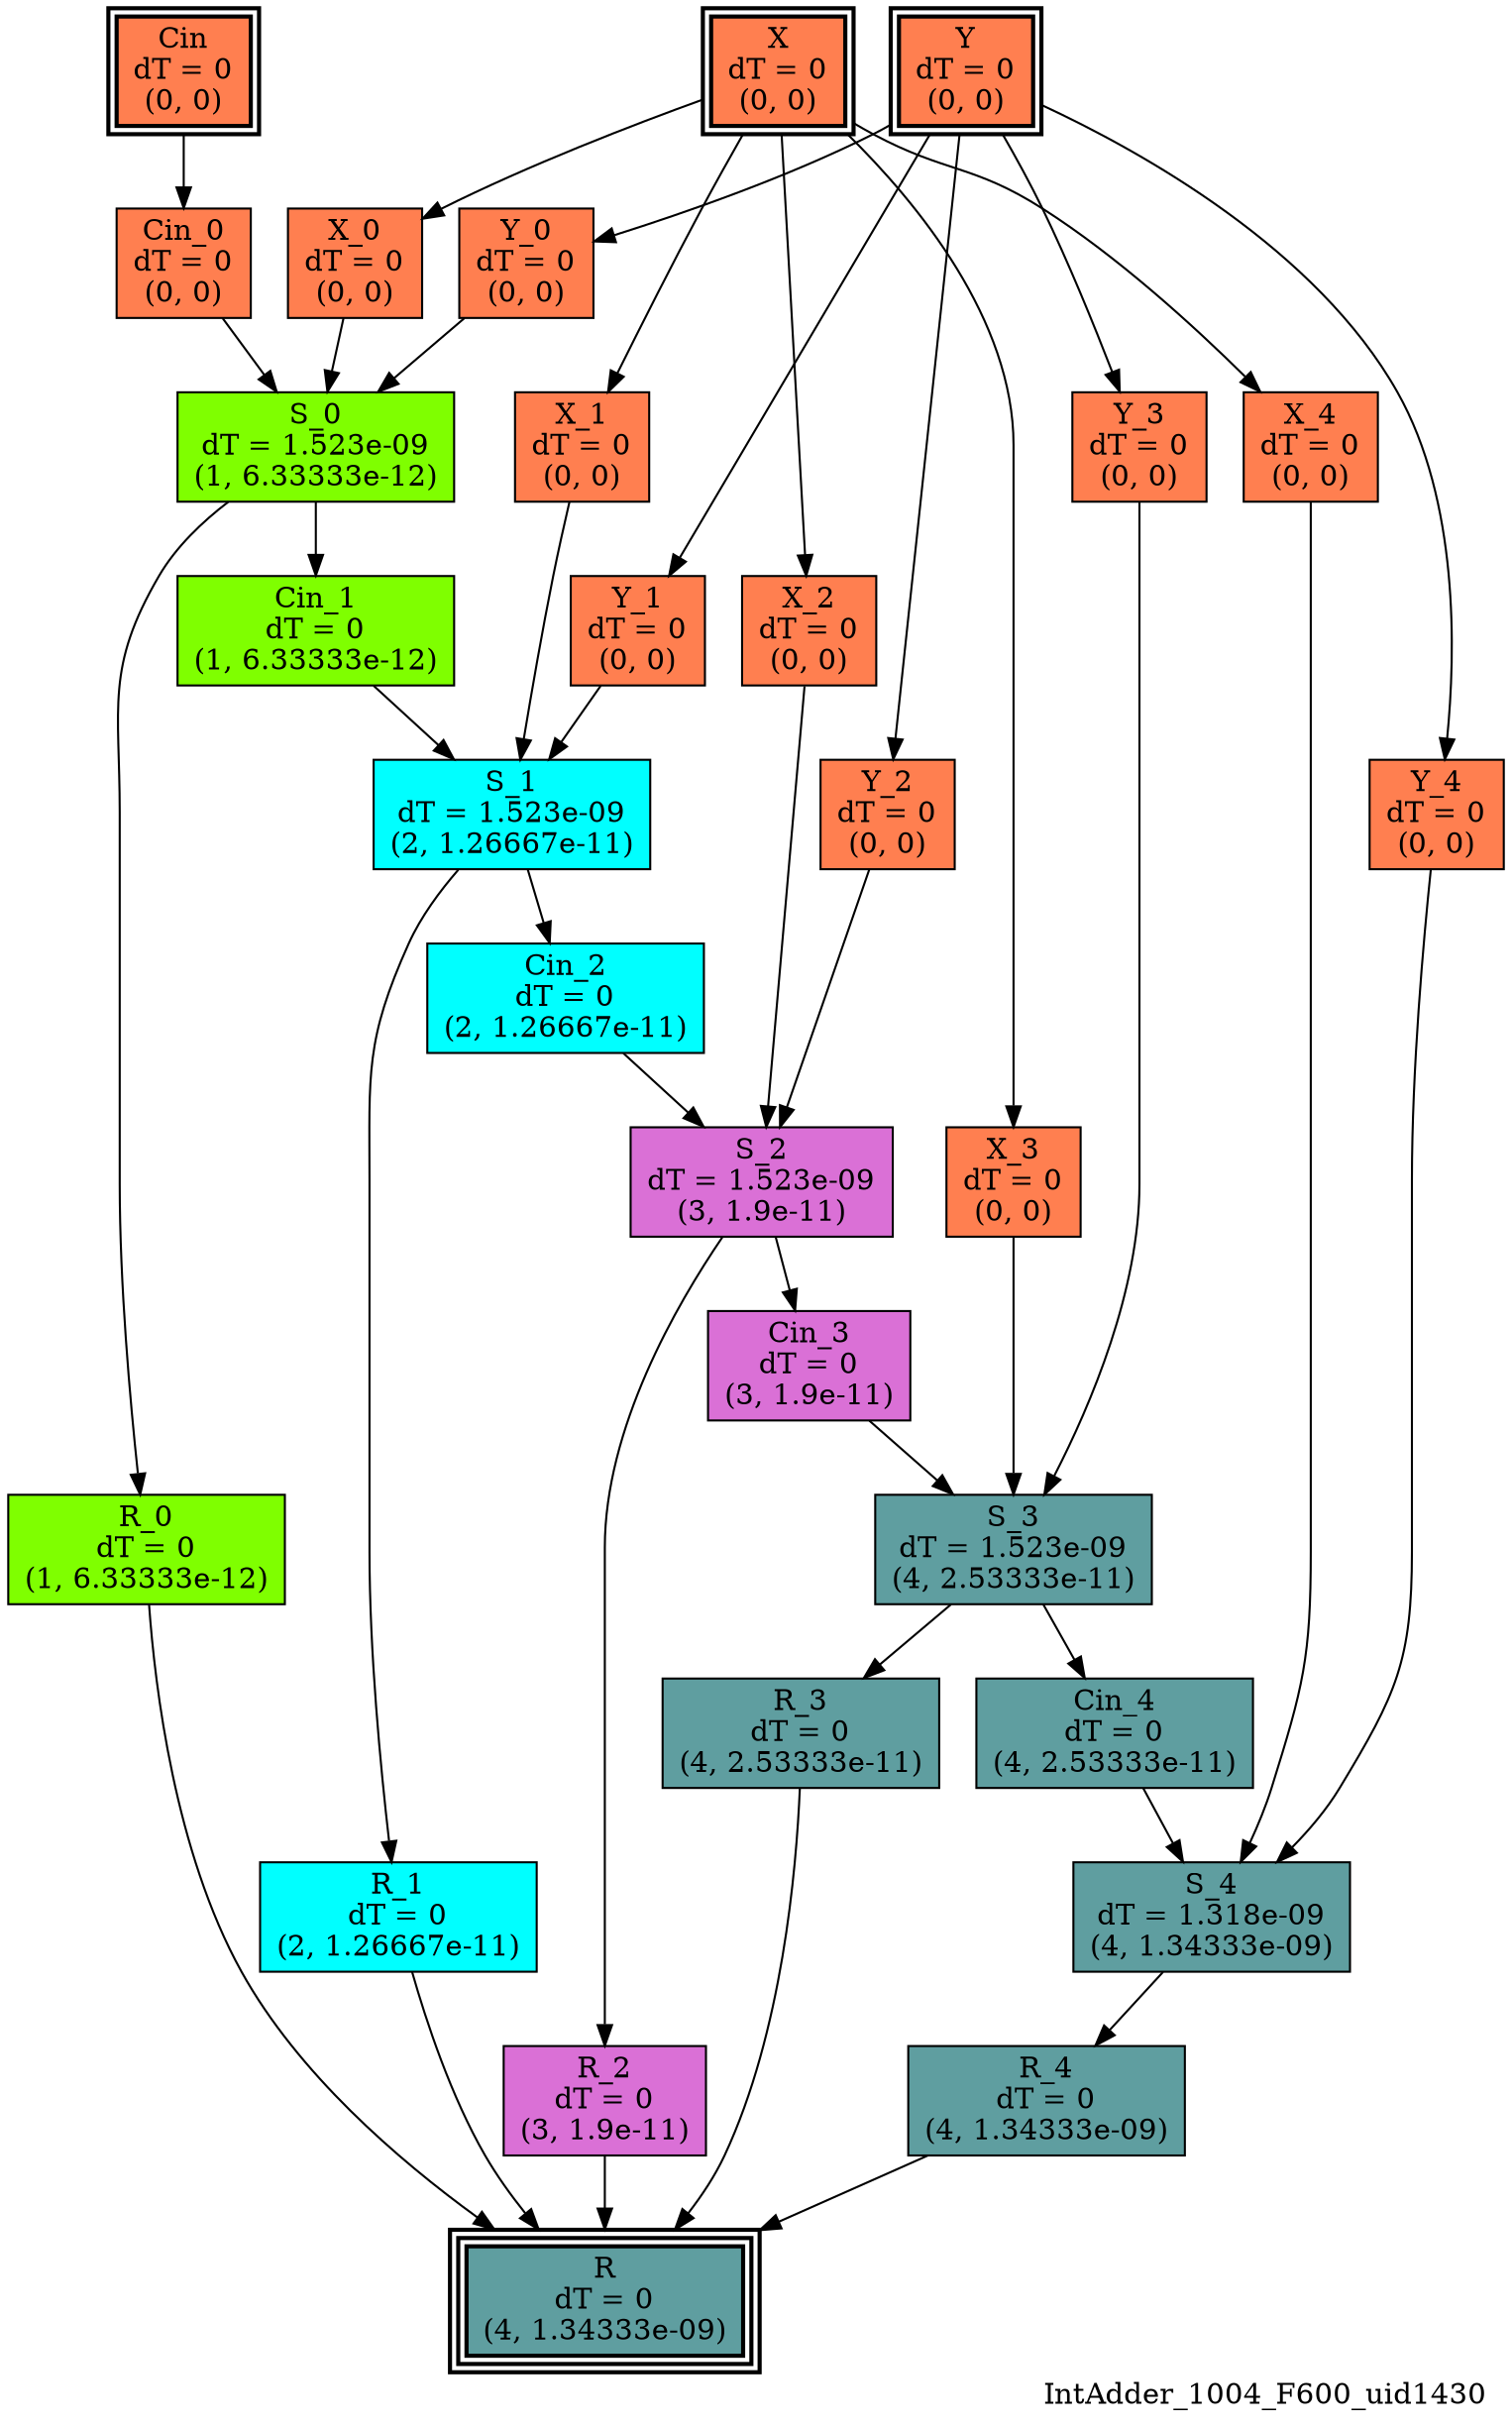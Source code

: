 digraph IntAdder_1004_F600_uid1430
{
	//graph drawing options
	label=IntAdder_1004_F600_uid1430;
	labelloc=bottom;
	labeljust=right;
	ratio=auto;
	nodesep=0.25;
	ranksep=0.5;

	//input/output signals of operator IntAdder_1004_F600_uid1430
	X__IntAdder_1004_F600_uid1430 [ label="X\ndT = 0\n(0, 0)", shape=box, color=black, style="bold, filled", fillcolor=coral, peripheries=2 ];
	Y__IntAdder_1004_F600_uid1430 [ label="Y\ndT = 0\n(0, 0)", shape=box, color=black, style="bold, filled", fillcolor=coral, peripheries=2 ];
	Cin__IntAdder_1004_F600_uid1430 [ label="Cin\ndT = 0\n(0, 0)", shape=box, color=black, style="bold, filled", fillcolor=coral, peripheries=2 ];
	R__IntAdder_1004_F600_uid1430 [ label="R\ndT = 0\n(4, 1.34333e-09)", shape=box, color=black, style="bold, filled", fillcolor=cadetblue, peripheries=3 ];
	{rank=same X__IntAdder_1004_F600_uid1430, Y__IntAdder_1004_F600_uid1430, Cin__IntAdder_1004_F600_uid1430};
	{rank=same R__IntAdder_1004_F600_uid1430};
	//internal signals of operator IntAdder_1004_F600_uid1430
	Cin_0__IntAdder_1004_F600_uid1430 [ label="Cin_0\ndT = 0\n(0, 0)", shape=box, color=black, style=filled, fillcolor=coral, peripheries=1 ];
	X_0__IntAdder_1004_F600_uid1430 [ label="X_0\ndT = 0\n(0, 0)", shape=box, color=black, style=filled, fillcolor=coral, peripheries=1 ];
	Y_0__IntAdder_1004_F600_uid1430 [ label="Y_0\ndT = 0\n(0, 0)", shape=box, color=black, style=filled, fillcolor=coral, peripheries=1 ];
	S_0__IntAdder_1004_F600_uid1430 [ label="S_0\ndT = 1.523e-09\n(1, 6.33333e-12)", shape=box, color=black, style=filled, fillcolor=chartreuse, peripheries=1 ];
	R_0__IntAdder_1004_F600_uid1430 [ label="R_0\ndT = 0\n(1, 6.33333e-12)", shape=box, color=black, style=filled, fillcolor=chartreuse, peripheries=1 ];
	Cin_1__IntAdder_1004_F600_uid1430 [ label="Cin_1\ndT = 0\n(1, 6.33333e-12)", shape=box, color=black, style=filled, fillcolor=chartreuse, peripheries=1 ];
	X_1__IntAdder_1004_F600_uid1430 [ label="X_1\ndT = 0\n(0, 0)", shape=box, color=black, style=filled, fillcolor=coral, peripheries=1 ];
	Y_1__IntAdder_1004_F600_uid1430 [ label="Y_1\ndT = 0\n(0, 0)", shape=box, color=black, style=filled, fillcolor=coral, peripheries=1 ];
	S_1__IntAdder_1004_F600_uid1430 [ label="S_1\ndT = 1.523e-09\n(2, 1.26667e-11)", shape=box, color=black, style=filled, fillcolor=cyan, peripheries=1 ];
	R_1__IntAdder_1004_F600_uid1430 [ label="R_1\ndT = 0\n(2, 1.26667e-11)", shape=box, color=black, style=filled, fillcolor=cyan, peripheries=1 ];
	Cin_2__IntAdder_1004_F600_uid1430 [ label="Cin_2\ndT = 0\n(2, 1.26667e-11)", shape=box, color=black, style=filled, fillcolor=cyan, peripheries=1 ];
	X_2__IntAdder_1004_F600_uid1430 [ label="X_2\ndT = 0\n(0, 0)", shape=box, color=black, style=filled, fillcolor=coral, peripheries=1 ];
	Y_2__IntAdder_1004_F600_uid1430 [ label="Y_2\ndT = 0\n(0, 0)", shape=box, color=black, style=filled, fillcolor=coral, peripheries=1 ];
	S_2__IntAdder_1004_F600_uid1430 [ label="S_2\ndT = 1.523e-09\n(3, 1.9e-11)", shape=box, color=black, style=filled, fillcolor=orchid, peripheries=1 ];
	R_2__IntAdder_1004_F600_uid1430 [ label="R_2\ndT = 0\n(3, 1.9e-11)", shape=box, color=black, style=filled, fillcolor=orchid, peripheries=1 ];
	Cin_3__IntAdder_1004_F600_uid1430 [ label="Cin_3\ndT = 0\n(3, 1.9e-11)", shape=box, color=black, style=filled, fillcolor=orchid, peripheries=1 ];
	X_3__IntAdder_1004_F600_uid1430 [ label="X_3\ndT = 0\n(0, 0)", shape=box, color=black, style=filled, fillcolor=coral, peripheries=1 ];
	Y_3__IntAdder_1004_F600_uid1430 [ label="Y_3\ndT = 0\n(0, 0)", shape=box, color=black, style=filled, fillcolor=coral, peripheries=1 ];
	S_3__IntAdder_1004_F600_uid1430 [ label="S_3\ndT = 1.523e-09\n(4, 2.53333e-11)", shape=box, color=black, style=filled, fillcolor=cadetblue, peripheries=1 ];
	R_3__IntAdder_1004_F600_uid1430 [ label="R_3\ndT = 0\n(4, 2.53333e-11)", shape=box, color=black, style=filled, fillcolor=cadetblue, peripheries=1 ];
	Cin_4__IntAdder_1004_F600_uid1430 [ label="Cin_4\ndT = 0\n(4, 2.53333e-11)", shape=box, color=black, style=filled, fillcolor=cadetblue, peripheries=1 ];
	X_4__IntAdder_1004_F600_uid1430 [ label="X_4\ndT = 0\n(0, 0)", shape=box, color=black, style=filled, fillcolor=coral, peripheries=1 ];
	Y_4__IntAdder_1004_F600_uid1430 [ label="Y_4\ndT = 0\n(0, 0)", shape=box, color=black, style=filled, fillcolor=coral, peripheries=1 ];
	S_4__IntAdder_1004_F600_uid1430 [ label="S_4\ndT = 1.318e-09\n(4, 1.34333e-09)", shape=box, color=black, style=filled, fillcolor=cadetblue, peripheries=1 ];
	R_4__IntAdder_1004_F600_uid1430 [ label="R_4\ndT = 0\n(4, 1.34333e-09)", shape=box, color=black, style=filled, fillcolor=cadetblue, peripheries=1 ];

	//subcomponents of operator IntAdder_1004_F600_uid1430

	//input and internal signal connections of operator IntAdder_1004_F600_uid1430
	X__IntAdder_1004_F600_uid1430 -> X_0__IntAdder_1004_F600_uid1430 [ arrowhead=normal, arrowsize=1.0, arrowtail=normal, color=black, dir=forward  ];
	X__IntAdder_1004_F600_uid1430 -> X_1__IntAdder_1004_F600_uid1430 [ arrowhead=normal, arrowsize=1.0, arrowtail=normal, color=black, dir=forward  ];
	X__IntAdder_1004_F600_uid1430 -> X_2__IntAdder_1004_F600_uid1430 [ arrowhead=normal, arrowsize=1.0, arrowtail=normal, color=black, dir=forward  ];
	X__IntAdder_1004_F600_uid1430 -> X_3__IntAdder_1004_F600_uid1430 [ arrowhead=normal, arrowsize=1.0, arrowtail=normal, color=black, dir=forward  ];
	X__IntAdder_1004_F600_uid1430 -> X_4__IntAdder_1004_F600_uid1430 [ arrowhead=normal, arrowsize=1.0, arrowtail=normal, color=black, dir=forward  ];
	Y__IntAdder_1004_F600_uid1430 -> Y_0__IntAdder_1004_F600_uid1430 [ arrowhead=normal, arrowsize=1.0, arrowtail=normal, color=black, dir=forward  ];
	Y__IntAdder_1004_F600_uid1430 -> Y_1__IntAdder_1004_F600_uid1430 [ arrowhead=normal, arrowsize=1.0, arrowtail=normal, color=black, dir=forward  ];
	Y__IntAdder_1004_F600_uid1430 -> Y_2__IntAdder_1004_F600_uid1430 [ arrowhead=normal, arrowsize=1.0, arrowtail=normal, color=black, dir=forward  ];
	Y__IntAdder_1004_F600_uid1430 -> Y_3__IntAdder_1004_F600_uid1430 [ arrowhead=normal, arrowsize=1.0, arrowtail=normal, color=black, dir=forward  ];
	Y__IntAdder_1004_F600_uid1430 -> Y_4__IntAdder_1004_F600_uid1430 [ arrowhead=normal, arrowsize=1.0, arrowtail=normal, color=black, dir=forward  ];
	Cin__IntAdder_1004_F600_uid1430 -> Cin_0__IntAdder_1004_F600_uid1430 [ arrowhead=normal, arrowsize=1.0, arrowtail=normal, color=black, dir=forward  ];
	Cin_0__IntAdder_1004_F600_uid1430 -> S_0__IntAdder_1004_F600_uid1430 [ arrowhead=normal, arrowsize=1.0, arrowtail=normal, color=black, dir=forward  ];
	X_0__IntAdder_1004_F600_uid1430 -> S_0__IntAdder_1004_F600_uid1430 [ arrowhead=normal, arrowsize=1.0, arrowtail=normal, color=black, dir=forward  ];
	Y_0__IntAdder_1004_F600_uid1430 -> S_0__IntAdder_1004_F600_uid1430 [ arrowhead=normal, arrowsize=1.0, arrowtail=normal, color=black, dir=forward  ];
	S_0__IntAdder_1004_F600_uid1430 -> R_0__IntAdder_1004_F600_uid1430 [ arrowhead=normal, arrowsize=1.0, arrowtail=normal, color=black, dir=forward  ];
	S_0__IntAdder_1004_F600_uid1430 -> Cin_1__IntAdder_1004_F600_uid1430 [ arrowhead=normal, arrowsize=1.0, arrowtail=normal, color=black, dir=forward  ];
	R_0__IntAdder_1004_F600_uid1430 -> R__IntAdder_1004_F600_uid1430 [ arrowhead=normal, arrowsize=1.0, arrowtail=normal, color=black, dir=forward  ];
	Cin_1__IntAdder_1004_F600_uid1430 -> S_1__IntAdder_1004_F600_uid1430 [ arrowhead=normal, arrowsize=1.0, arrowtail=normal, color=black, dir=forward  ];
	X_1__IntAdder_1004_F600_uid1430 -> S_1__IntAdder_1004_F600_uid1430 [ arrowhead=normal, arrowsize=1.0, arrowtail=normal, color=black, dir=forward  ];
	Y_1__IntAdder_1004_F600_uid1430 -> S_1__IntAdder_1004_F600_uid1430 [ arrowhead=normal, arrowsize=1.0, arrowtail=normal, color=black, dir=forward  ];
	S_1__IntAdder_1004_F600_uid1430 -> R_1__IntAdder_1004_F600_uid1430 [ arrowhead=normal, arrowsize=1.0, arrowtail=normal, color=black, dir=forward  ];
	S_1__IntAdder_1004_F600_uid1430 -> Cin_2__IntAdder_1004_F600_uid1430 [ arrowhead=normal, arrowsize=1.0, arrowtail=normal, color=black, dir=forward  ];
	R_1__IntAdder_1004_F600_uid1430 -> R__IntAdder_1004_F600_uid1430 [ arrowhead=normal, arrowsize=1.0, arrowtail=normal, color=black, dir=forward  ];
	Cin_2__IntAdder_1004_F600_uid1430 -> S_2__IntAdder_1004_F600_uid1430 [ arrowhead=normal, arrowsize=1.0, arrowtail=normal, color=black, dir=forward  ];
	X_2__IntAdder_1004_F600_uid1430 -> S_2__IntAdder_1004_F600_uid1430 [ arrowhead=normal, arrowsize=1.0, arrowtail=normal, color=black, dir=forward  ];
	Y_2__IntAdder_1004_F600_uid1430 -> S_2__IntAdder_1004_F600_uid1430 [ arrowhead=normal, arrowsize=1.0, arrowtail=normal, color=black, dir=forward  ];
	S_2__IntAdder_1004_F600_uid1430 -> R_2__IntAdder_1004_F600_uid1430 [ arrowhead=normal, arrowsize=1.0, arrowtail=normal, color=black, dir=forward  ];
	S_2__IntAdder_1004_F600_uid1430 -> Cin_3__IntAdder_1004_F600_uid1430 [ arrowhead=normal, arrowsize=1.0, arrowtail=normal, color=black, dir=forward  ];
	R_2__IntAdder_1004_F600_uid1430 -> R__IntAdder_1004_F600_uid1430 [ arrowhead=normal, arrowsize=1.0, arrowtail=normal, color=black, dir=forward  ];
	Cin_3__IntAdder_1004_F600_uid1430 -> S_3__IntAdder_1004_F600_uid1430 [ arrowhead=normal, arrowsize=1.0, arrowtail=normal, color=black, dir=forward  ];
	X_3__IntAdder_1004_F600_uid1430 -> S_3__IntAdder_1004_F600_uid1430 [ arrowhead=normal, arrowsize=1.0, arrowtail=normal, color=black, dir=forward  ];
	Y_3__IntAdder_1004_F600_uid1430 -> S_3__IntAdder_1004_F600_uid1430 [ arrowhead=normal, arrowsize=1.0, arrowtail=normal, color=black, dir=forward  ];
	S_3__IntAdder_1004_F600_uid1430 -> R_3__IntAdder_1004_F600_uid1430 [ arrowhead=normal, arrowsize=1.0, arrowtail=normal, color=black, dir=forward  ];
	S_3__IntAdder_1004_F600_uid1430 -> Cin_4__IntAdder_1004_F600_uid1430 [ arrowhead=normal, arrowsize=1.0, arrowtail=normal, color=black, dir=forward  ];
	R_3__IntAdder_1004_F600_uid1430 -> R__IntAdder_1004_F600_uid1430 [ arrowhead=normal, arrowsize=1.0, arrowtail=normal, color=black, dir=forward  ];
	Cin_4__IntAdder_1004_F600_uid1430 -> S_4__IntAdder_1004_F600_uid1430 [ arrowhead=normal, arrowsize=1.0, arrowtail=normal, color=black, dir=forward  ];
	X_4__IntAdder_1004_F600_uid1430 -> S_4__IntAdder_1004_F600_uid1430 [ arrowhead=normal, arrowsize=1.0, arrowtail=normal, color=black, dir=forward  ];
	Y_4__IntAdder_1004_F600_uid1430 -> S_4__IntAdder_1004_F600_uid1430 [ arrowhead=normal, arrowsize=1.0, arrowtail=normal, color=black, dir=forward  ];
	S_4__IntAdder_1004_F600_uid1430 -> R_4__IntAdder_1004_F600_uid1430 [ arrowhead=normal, arrowsize=1.0, arrowtail=normal, color=black, dir=forward  ];
	R_4__IntAdder_1004_F600_uid1430 -> R__IntAdder_1004_F600_uid1430 [ arrowhead=normal, arrowsize=1.0, arrowtail=normal, color=black, dir=forward  ];
}

